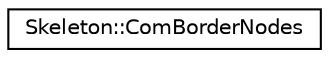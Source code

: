 digraph "Graphical Class Hierarchy"
{
 // LATEX_PDF_SIZE
  edge [fontname="Helvetica",fontsize="10",labelfontname="Helvetica",labelfontsize="10"];
  node [fontname="Helvetica",fontsize="10",shape=record];
  rankdir="LR";
  Node0 [label="Skeleton::ComBorderNodes",height=0.2,width=0.4,color="black", fillcolor="white", style="filled",URL="$classSkeleton_1_1ComBorderNodes.html",tooltip=" "];
}
